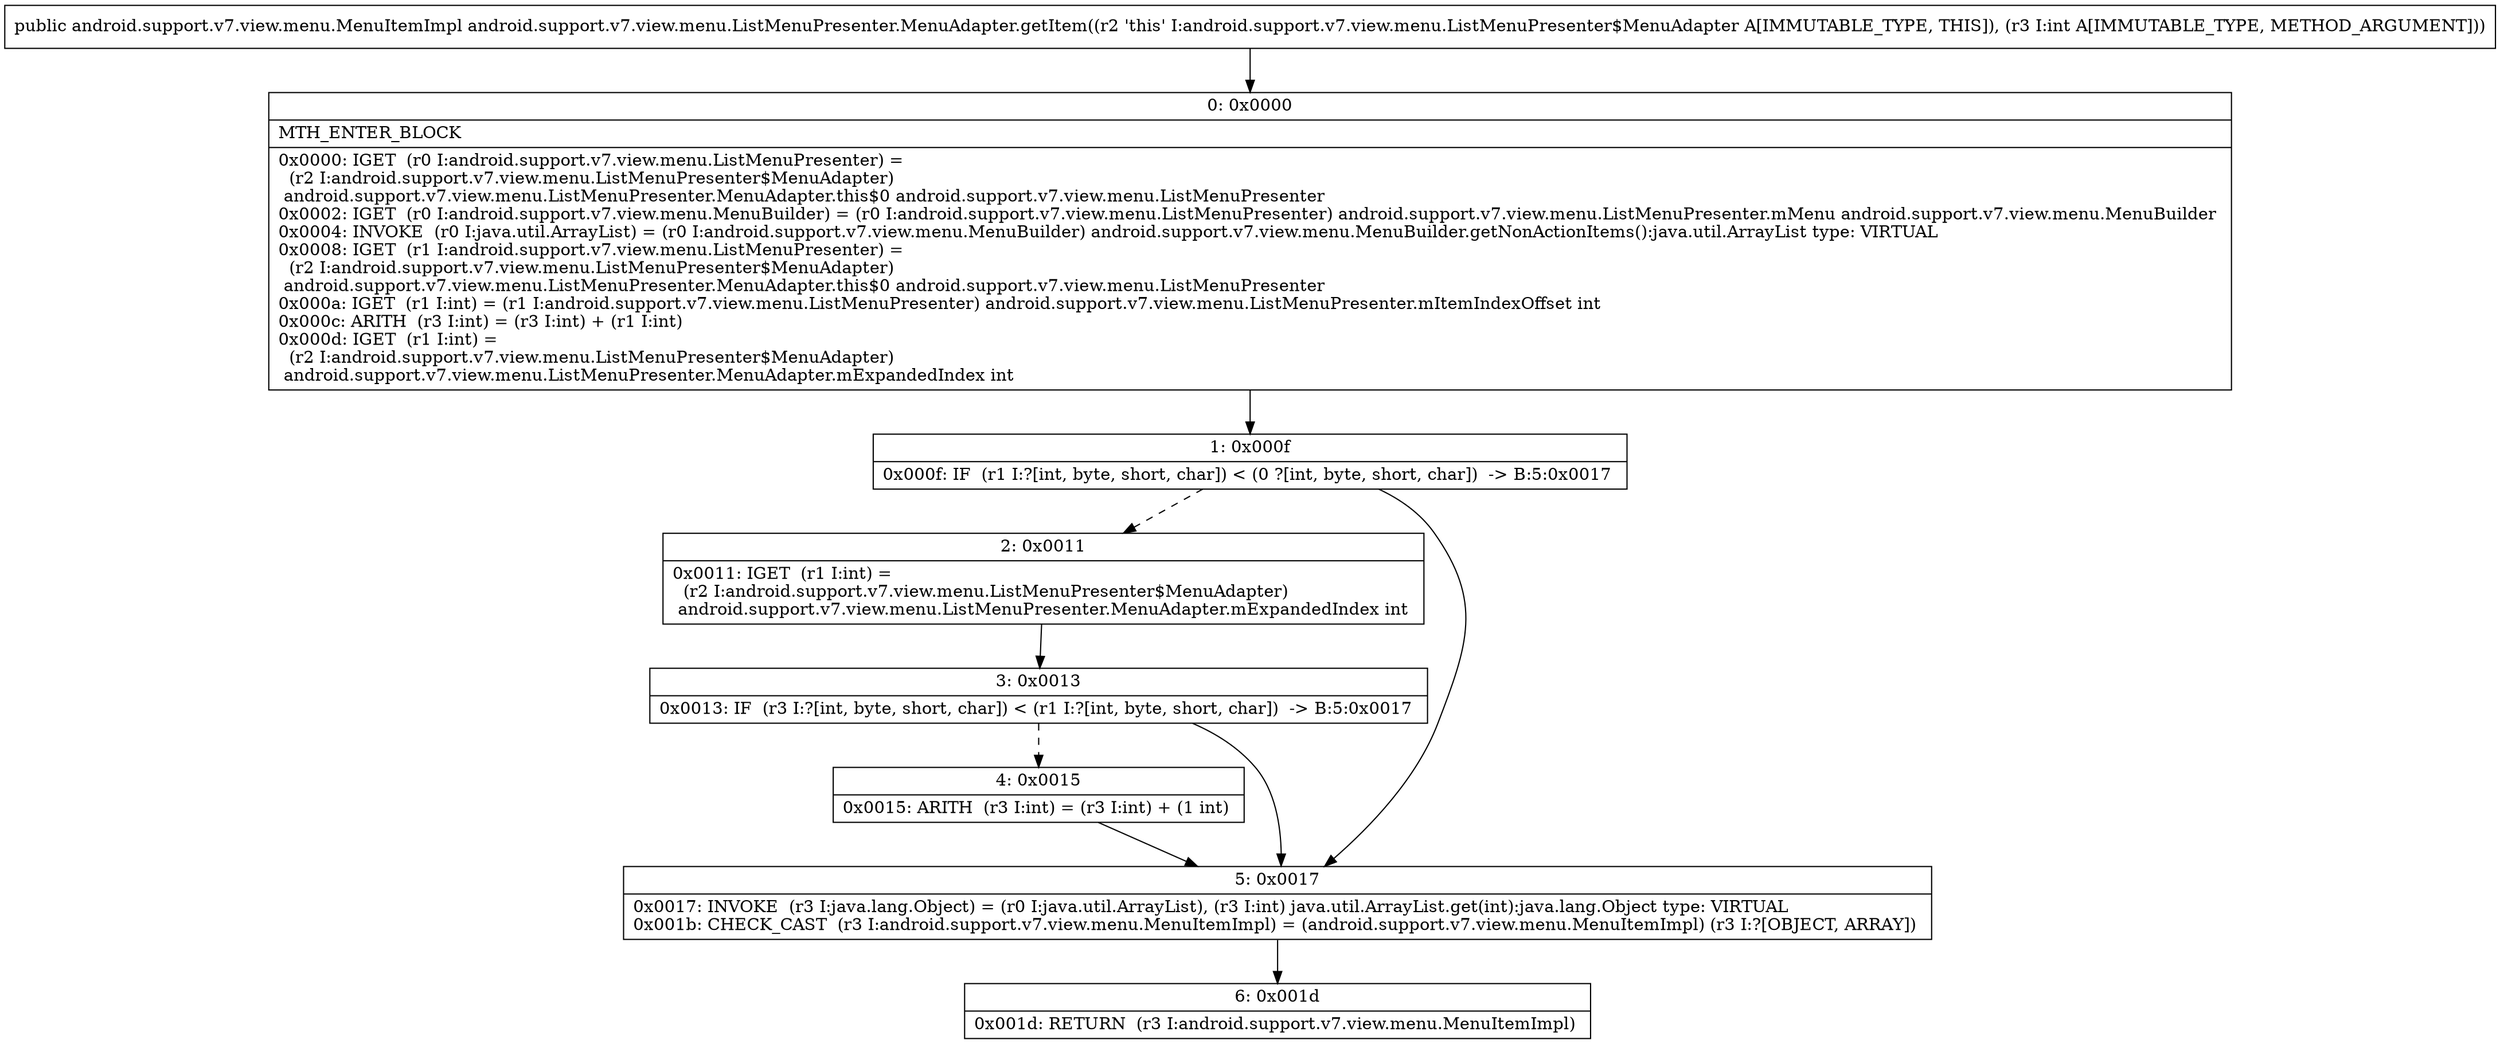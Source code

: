 digraph "CFG forandroid.support.v7.view.menu.ListMenuPresenter.MenuAdapter.getItem(I)Landroid\/support\/v7\/view\/menu\/MenuItemImpl;" {
Node_0 [shape=record,label="{0\:\ 0x0000|MTH_ENTER_BLOCK\l|0x0000: IGET  (r0 I:android.support.v7.view.menu.ListMenuPresenter) = \l  (r2 I:android.support.v7.view.menu.ListMenuPresenter$MenuAdapter)\l android.support.v7.view.menu.ListMenuPresenter.MenuAdapter.this$0 android.support.v7.view.menu.ListMenuPresenter \l0x0002: IGET  (r0 I:android.support.v7.view.menu.MenuBuilder) = (r0 I:android.support.v7.view.menu.ListMenuPresenter) android.support.v7.view.menu.ListMenuPresenter.mMenu android.support.v7.view.menu.MenuBuilder \l0x0004: INVOKE  (r0 I:java.util.ArrayList) = (r0 I:android.support.v7.view.menu.MenuBuilder) android.support.v7.view.menu.MenuBuilder.getNonActionItems():java.util.ArrayList type: VIRTUAL \l0x0008: IGET  (r1 I:android.support.v7.view.menu.ListMenuPresenter) = \l  (r2 I:android.support.v7.view.menu.ListMenuPresenter$MenuAdapter)\l android.support.v7.view.menu.ListMenuPresenter.MenuAdapter.this$0 android.support.v7.view.menu.ListMenuPresenter \l0x000a: IGET  (r1 I:int) = (r1 I:android.support.v7.view.menu.ListMenuPresenter) android.support.v7.view.menu.ListMenuPresenter.mItemIndexOffset int \l0x000c: ARITH  (r3 I:int) = (r3 I:int) + (r1 I:int) \l0x000d: IGET  (r1 I:int) = \l  (r2 I:android.support.v7.view.menu.ListMenuPresenter$MenuAdapter)\l android.support.v7.view.menu.ListMenuPresenter.MenuAdapter.mExpandedIndex int \l}"];
Node_1 [shape=record,label="{1\:\ 0x000f|0x000f: IF  (r1 I:?[int, byte, short, char]) \< (0 ?[int, byte, short, char])  \-\> B:5:0x0017 \l}"];
Node_2 [shape=record,label="{2\:\ 0x0011|0x0011: IGET  (r1 I:int) = \l  (r2 I:android.support.v7.view.menu.ListMenuPresenter$MenuAdapter)\l android.support.v7.view.menu.ListMenuPresenter.MenuAdapter.mExpandedIndex int \l}"];
Node_3 [shape=record,label="{3\:\ 0x0013|0x0013: IF  (r3 I:?[int, byte, short, char]) \< (r1 I:?[int, byte, short, char])  \-\> B:5:0x0017 \l}"];
Node_4 [shape=record,label="{4\:\ 0x0015|0x0015: ARITH  (r3 I:int) = (r3 I:int) + (1 int) \l}"];
Node_5 [shape=record,label="{5\:\ 0x0017|0x0017: INVOKE  (r3 I:java.lang.Object) = (r0 I:java.util.ArrayList), (r3 I:int) java.util.ArrayList.get(int):java.lang.Object type: VIRTUAL \l0x001b: CHECK_CAST  (r3 I:android.support.v7.view.menu.MenuItemImpl) = (android.support.v7.view.menu.MenuItemImpl) (r3 I:?[OBJECT, ARRAY]) \l}"];
Node_6 [shape=record,label="{6\:\ 0x001d|0x001d: RETURN  (r3 I:android.support.v7.view.menu.MenuItemImpl) \l}"];
MethodNode[shape=record,label="{public android.support.v7.view.menu.MenuItemImpl android.support.v7.view.menu.ListMenuPresenter.MenuAdapter.getItem((r2 'this' I:android.support.v7.view.menu.ListMenuPresenter$MenuAdapter A[IMMUTABLE_TYPE, THIS]), (r3 I:int A[IMMUTABLE_TYPE, METHOD_ARGUMENT])) }"];
MethodNode -> Node_0;
Node_0 -> Node_1;
Node_1 -> Node_2[style=dashed];
Node_1 -> Node_5;
Node_2 -> Node_3;
Node_3 -> Node_4[style=dashed];
Node_3 -> Node_5;
Node_4 -> Node_5;
Node_5 -> Node_6;
}

